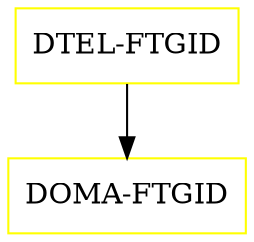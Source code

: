 digraph G {
  "DTEL-FTGID" [shape=box,color=yellow];
  "DOMA-FTGID" [shape=box,color=yellow,URL="./DOMA_FTGID.html"];
  "DTEL-FTGID" -> "DOMA-FTGID";
}

